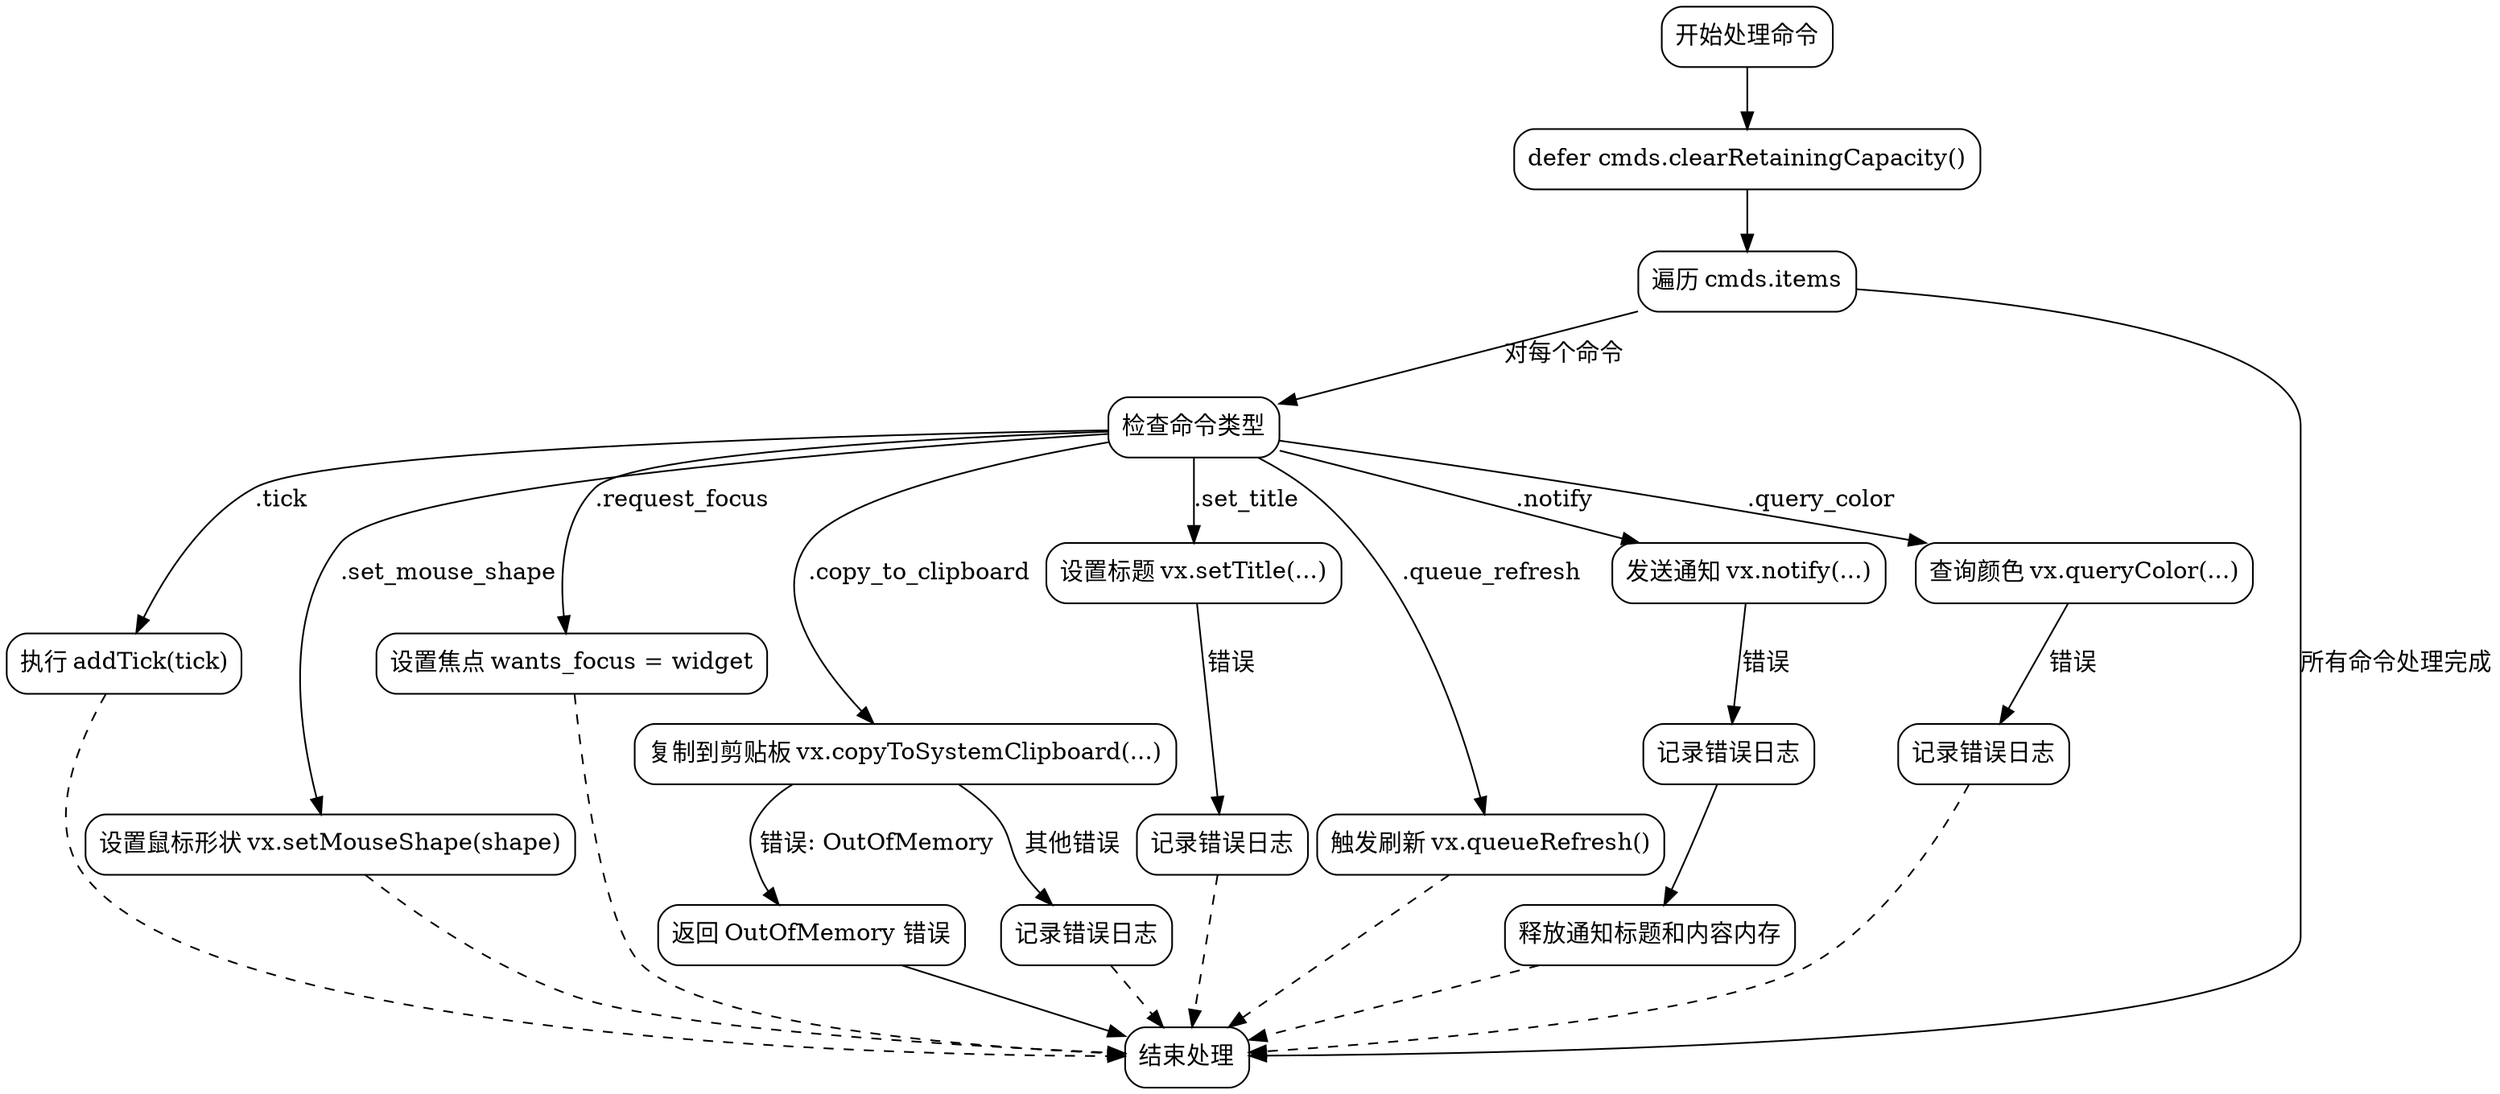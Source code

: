 
digraph handleCommand {
    node [shape=rectangle, style=rounded];
    start [label="开始处理命令"];
    defer_clear [label="defer cmds.clearRetainingCapacity()"];
    loop_start [label="遍历 cmds.items"];
    check_cmd [label="检查命令类型"];
    tick [label="执行 addTick(tick)"];
    set_mouse [label="设置鼠标形状 vx.setMouseShape(shape)"];
    request_focus [label="设置焦点 wants_focus = widget"];
    copy_clipboard [label="复制到剪贴板 vx.copyToSystemClipboard(...)"];
    copy_oom [label="返回 OutOfMemory 错误"];
    copy_other_error [label="记录错误日志"];
    set_title [label="设置标题 vx.setTitle(...)"];
    title_error [label="记录错误日志"];
    queue_refresh [label="触发刷新 vx.queueRefresh()"];
    notify [label="发送通知 vx.notify(...)"];
    notify_error [label="记录错误日志"];
    free_notify [label="释放通知标题和内容内存"];
    query_color [label="查询颜色 vx.queryColor(...)"];
    color_error [label="记录错误日志"];
    end [label="结束处理"];

    start -> defer_clear;
    defer_clear -> loop_start;
    loop_start -> check_cmd [label="对每个命令"];
    check_cmd -> tick [label=".tick"];
    check_cmd -> set_mouse [label=".set_mouse_shape"];
    check_cmd -> request_focus [label=".request_focus"];
    check_cmd -> copy_clipboard [label=".copy_to_clipboard"];
    check_cmd -> set_title [label=".set_title"];
    check_cmd -> queue_refresh [label=".queue_refresh"];
    check_cmd -> notify [label=".notify"];
    check_cmd -> query_color [label=".query_color"];

    copy_clipboard -> copy_oom [label="错误: OutOfMemory"];
    copy_clipboard -> copy_other_error [label="其他错误"];
    copy_oom -> end;
    copy_other_error -> end [style=dashed];

    set_title -> title_error [label="错误"];
    title_error -> end [style=dashed];

    notify -> notify_error [label="错误"];
    notify_error -> free_notify;
    free_notify -> end [style=dashed];

    query_color -> color_error [label="错误"];
    color_error -> end [style=dashed];

    tick -> end [style=dashed];
    set_mouse -> end [style=dashed];
    request_focus -> end [style=dashed];
    queue_refresh -> end [style=dashed];

    loop_start -> end [label="所有命令处理完成"];
}
